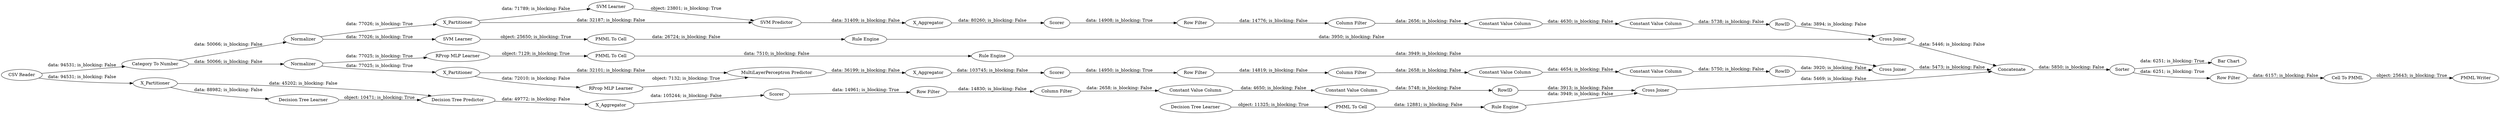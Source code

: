 digraph {
	"-5355057007239946049_290" [label="Constant Value Column"]
	"-2945224033508313855_2" [label=X_Partitioner]
	"-2945224033508313855_7" [label=X_Aggregator]
	"-8953197334867361920_32" [label="MultiLayerPerceptron Predictor"]
	"-4373648976358700821_32" [label="Decision Tree Predictor"]
	"-2945224033508313855_41" [label=Scorer]
	"-2251834856139313135_58" [label="Category To Number"]
	"6762728627545940050_35" [label="Rule Engine"]
	"-2251834856139313135_59" [label="Bar Chart"]
	"-2945224033508313855_31" [label="SVM Learner"]
	"-4373648976358700821_38" [label="Cross Joiner"]
	"-8953197334867361920_38" [label="Cross Joiner"]
	"-5355057007239946049_9" [label="Row Filter"]
	"6762728627545940050_33" [label="SVM Learner"]
	"-5355057007239946049_292" [label="Constant Value Column"]
	"6456809757287188539_292" [label="Constant Value Column"]
	"327049896926925578_22" [label="PMML To Cell"]
	"6456809757287188539_9" [label="Row Filter"]
	"6456809757287188539_293" [label=RowID]
	"-2251834856139313135_54" [label="Cell To PMML"]
	"-2945224033508313855_39" [label="Cross Joiner"]
	"-2251834856139313135_62" [label="CSV Reader"]
	"-8953197334867361920_7" [label=X_Aggregator]
	"-190902826871076856_9" [label="Row Filter"]
	"-8953197334867361920_40" [label=Scorer]
	"327049896926925578_35" [label="RProp MLP Learner"]
	"-190902826871076856_293" [label=RowID]
	"-190902826871076856_290" [label="Constant Value Column"]
	"-4541048081520320036_34" [label="Rule Engine"]
	"-5355057007239946049_293" [label=RowID]
	"-2251834856139313135_60" [label=Concatenate]
	"6762728627545940050_34" [label="PMML To Cell"]
	"-2945224033508313855_40" [label=Normalizer]
	"-4541048081520320036_33" [label="Decision Tree Learner"]
	"-4373648976358700821_39" [label=Scorer]
	"-190902826871076856_294" [label="Column Filter"]
	"6456809757287188539_290" [label="Constant Value Column"]
	"-8953197334867361920_39" [label=Normalizer]
	"-4373648976358700821_7" [label=X_Aggregator]
	"-5355057007239946049_294" [label="Column Filter"]
	"-190902826871076856_292" [label="Constant Value Column"]
	"-4373648976358700821_31" [label="Decision Tree Learner"]
	"-8953197334867361920_2" [label=X_Partitioner]
	"-2251834856139313135_52" [label=Sorter]
	"-4373648976358700821_2" [label=X_Partitioner]
	"-4541048081520320036_28" [label="PMML To Cell"]
	"327049896926925578_34" [label="Rule Engine"]
	"6456809757287188539_294" [label="Column Filter"]
	"-8953197334867361920_31" [label="RProp MLP Learner"]
	"-2251834856139313135_53" [label="Row Filter"]
	"-2251834856139313135_61" [label="PMML Writer"]
	"-2945224033508313855_32" [label="SVM Predictor"]
	"-5355057007239946049_294" -> "-5355057007239946049_290" [label="data: 2656; is_blocking: False"]
	"327049896926925578_35" -> "327049896926925578_22" [label="object: 7129; is_blocking: True"]
	"-5355057007239946049_290" -> "-5355057007239946049_292" [label="data: 4630; is_blocking: False"]
	"-2251834856139313135_54" -> "-2251834856139313135_61" [label="object: 25643; is_blocking: True"]
	"6762728627545940050_34" -> "6762728627545940050_35" [label="data: 26724; is_blocking: False"]
	"-4373648976358700821_7" -> "-4373648976358700821_39" [label="data: 105244; is_blocking: False"]
	"-4373648976358700821_2" -> "-4373648976358700821_31" [label="data: 88982; is_blocking: False"]
	"6456809757287188539_293" -> "-8953197334867361920_38" [label="data: 3920; is_blocking: False"]
	"-8953197334867361920_39" -> "-8953197334867361920_2" [label="data: 77025; is_blocking: True"]
	"-190902826871076856_292" -> "-190902826871076856_293" [label="data: 5748; is_blocking: False"]
	"-2945224033508313855_40" -> "-2945224033508313855_2" [label="data: 77026; is_blocking: True"]
	"-2251834856139313135_53" -> "-2251834856139313135_54" [label="data: 6157; is_blocking: False"]
	"327049896926925578_22" -> "327049896926925578_34" [label="data: 7510; is_blocking: False"]
	"-2945224033508313855_40" -> "6762728627545940050_33" [label="data: 77026; is_blocking: True"]
	"-5355057007239946049_9" -> "-5355057007239946049_294" [label="data: 14776; is_blocking: False"]
	"-4373648976358700821_39" -> "-190902826871076856_9" [label="data: 14961; is_blocking: True"]
	"-190902826871076856_293" -> "-4373648976358700821_38" [label="data: 3913; is_blocking: False"]
	"6456809757287188539_9" -> "6456809757287188539_294" [label="data: 14819; is_blocking: False"]
	"-2251834856139313135_62" -> "-4373648976358700821_2" [label="data: 94531; is_blocking: False"]
	"-8953197334867361920_32" -> "-8953197334867361920_7" [label="data: 36199; is_blocking: False"]
	"-4373648976358700821_31" -> "-4373648976358700821_32" [label="object: 10471; is_blocking: True"]
	"-2945224033508313855_39" -> "-2251834856139313135_60" [label="data: 5446; is_blocking: False"]
	"-2251834856139313135_58" -> "-2945224033508313855_40" [label="data: 50066; is_blocking: False"]
	"-8953197334867361920_7" -> "-8953197334867361920_40" [label="data: 103745; is_blocking: False"]
	"-2945224033508313855_31" -> "-2945224033508313855_32" [label="object: 23801; is_blocking: True"]
	"327049896926925578_34" -> "-8953197334867361920_38" [label="data: 3949; is_blocking: False"]
	"-2251834856139313135_60" -> "-2251834856139313135_52" [label="data: 5850; is_blocking: False"]
	"-8953197334867361920_2" -> "-8953197334867361920_31" [label="data: 72010; is_blocking: False"]
	"-8953197334867361920_40" -> "6456809757287188539_9" [label="data: 14950; is_blocking: True"]
	"-4541048081520320036_28" -> "-4541048081520320036_34" [label="data: 12881; is_blocking: False"]
	"-2945224033508313855_32" -> "-2945224033508313855_7" [label="data: 31409; is_blocking: False"]
	"-4541048081520320036_33" -> "-4541048081520320036_28" [label="object: 11325; is_blocking: True"]
	"-2945224033508313855_2" -> "-2945224033508313855_31" [label="data: 71789; is_blocking: False"]
	"-2251834856139313135_62" -> "-2251834856139313135_58" [label="data: 94531; is_blocking: False"]
	"-5355057007239946049_292" -> "-5355057007239946049_293" [label="data: 5738; is_blocking: False"]
	"6456809757287188539_292" -> "6456809757287188539_293" [label="data: 5750; is_blocking: False"]
	"-2251834856139313135_52" -> "-2251834856139313135_59" [label="data: 6251; is_blocking: True"]
	"-4373648976358700821_2" -> "-4373648976358700821_32" [label="data: 45202; is_blocking: False"]
	"6456809757287188539_294" -> "6456809757287188539_290" [label="data: 2658; is_blocking: False"]
	"-2945224033508313855_41" -> "-5355057007239946049_9" [label="data: 14908; is_blocking: True"]
	"-2251834856139313135_52" -> "-2251834856139313135_53" [label="data: 6251; is_blocking: True"]
	"-2945224033508313855_7" -> "-2945224033508313855_41" [label="data: 80260; is_blocking: False"]
	"-190902826871076856_294" -> "-190902826871076856_290" [label="data: 2658; is_blocking: False"]
	"-8953197334867361920_39" -> "327049896926925578_35" [label="data: 77025; is_blocking: True"]
	"6456809757287188539_290" -> "6456809757287188539_292" [label="data: 4654; is_blocking: False"]
	"-2945224033508313855_2" -> "-2945224033508313855_32" [label="data: 32187; is_blocking: False"]
	"-5355057007239946049_293" -> "-2945224033508313855_39" [label="data: 3894; is_blocking: False"]
	"-8953197334867361920_31" -> "-8953197334867361920_32" [label="object: 7132; is_blocking: True"]
	"-4373648976358700821_38" -> "-2251834856139313135_60" [label="data: 5469; is_blocking: False"]
	"-2251834856139313135_58" -> "-8953197334867361920_39" [label="data: 50066; is_blocking: False"]
	"-4541048081520320036_34" -> "-4373648976358700821_38" [label="data: 3949; is_blocking: False"]
	"6762728627545940050_33" -> "6762728627545940050_34" [label="object: 25650; is_blocking: True"]
	"-190902826871076856_9" -> "-190902826871076856_294" [label="data: 14830; is_blocking: False"]
	"-4373648976358700821_32" -> "-4373648976358700821_7" [label="data: 49772; is_blocking: False"]
	"-8953197334867361920_2" -> "-8953197334867361920_32" [label="data: 32101; is_blocking: False"]
	"-190902826871076856_290" -> "-190902826871076856_292" [label="data: 4650; is_blocking: False"]
	"-8953197334867361920_38" -> "-2251834856139313135_60" [label="data: 5473; is_blocking: False"]
	"6762728627545940050_35" -> "-2945224033508313855_39" [label="data: 3950; is_blocking: False"]
	rankdir=LR
}
